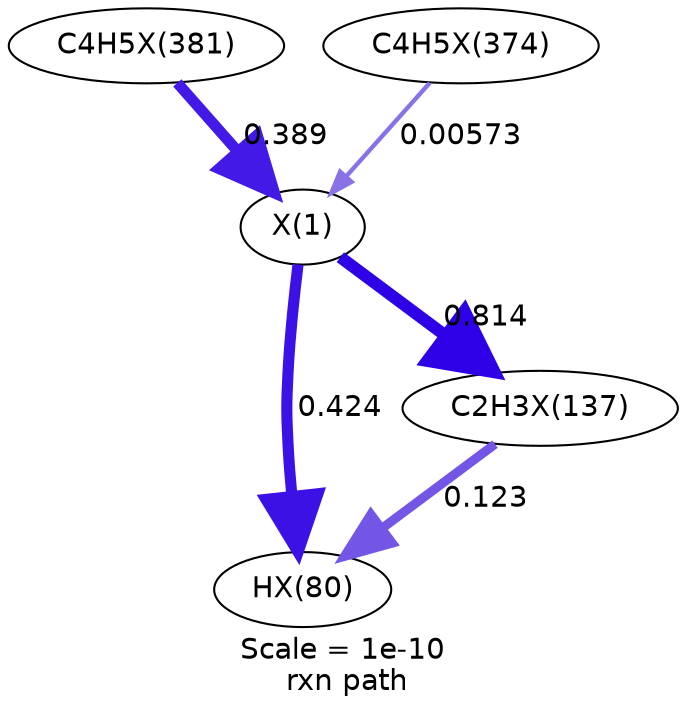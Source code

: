 digraph reaction_paths {
center=1;
s20 -> s22[fontname="Helvetica", style="setlinewidth(5.35)", arrowsize=2.68, color="0.7, 0.924, 0.9"
, label=" 0.424"];
s23 -> s22[fontname="Helvetica", style="setlinewidth(4.42)", arrowsize=2.21, color="0.7, 0.623, 0.9"
, label=" 0.123"];
s20 -> s23[fontname="Helvetica", style="setlinewidth(5.85)", arrowsize=2.92, color="0.7, 1.31, 0.9"
, label=" 0.814"];
s29 -> s20[fontname="Helvetica", style="setlinewidth(5.29)", arrowsize=2.64, color="0.7, 0.889, 0.9"
, label=" 0.389"];
s28 -> s20[fontname="Helvetica", style="setlinewidth(2.1)", arrowsize=1.05, color="0.7, 0.506, 0.9"
, label=" 0.00573"];
s20 [ fontname="Helvetica", label="X(1)"];
s22 [ fontname="Helvetica", label="HX(80)"];
s23 [ fontname="Helvetica", label="C2H3X(137)"];
s28 [ fontname="Helvetica", label="C4H5X(374)"];
s29 [ fontname="Helvetica", label="C4H5X(381)"];
 label = "Scale = 1e-10\l rxn path";
 fontname = "Helvetica";
}
